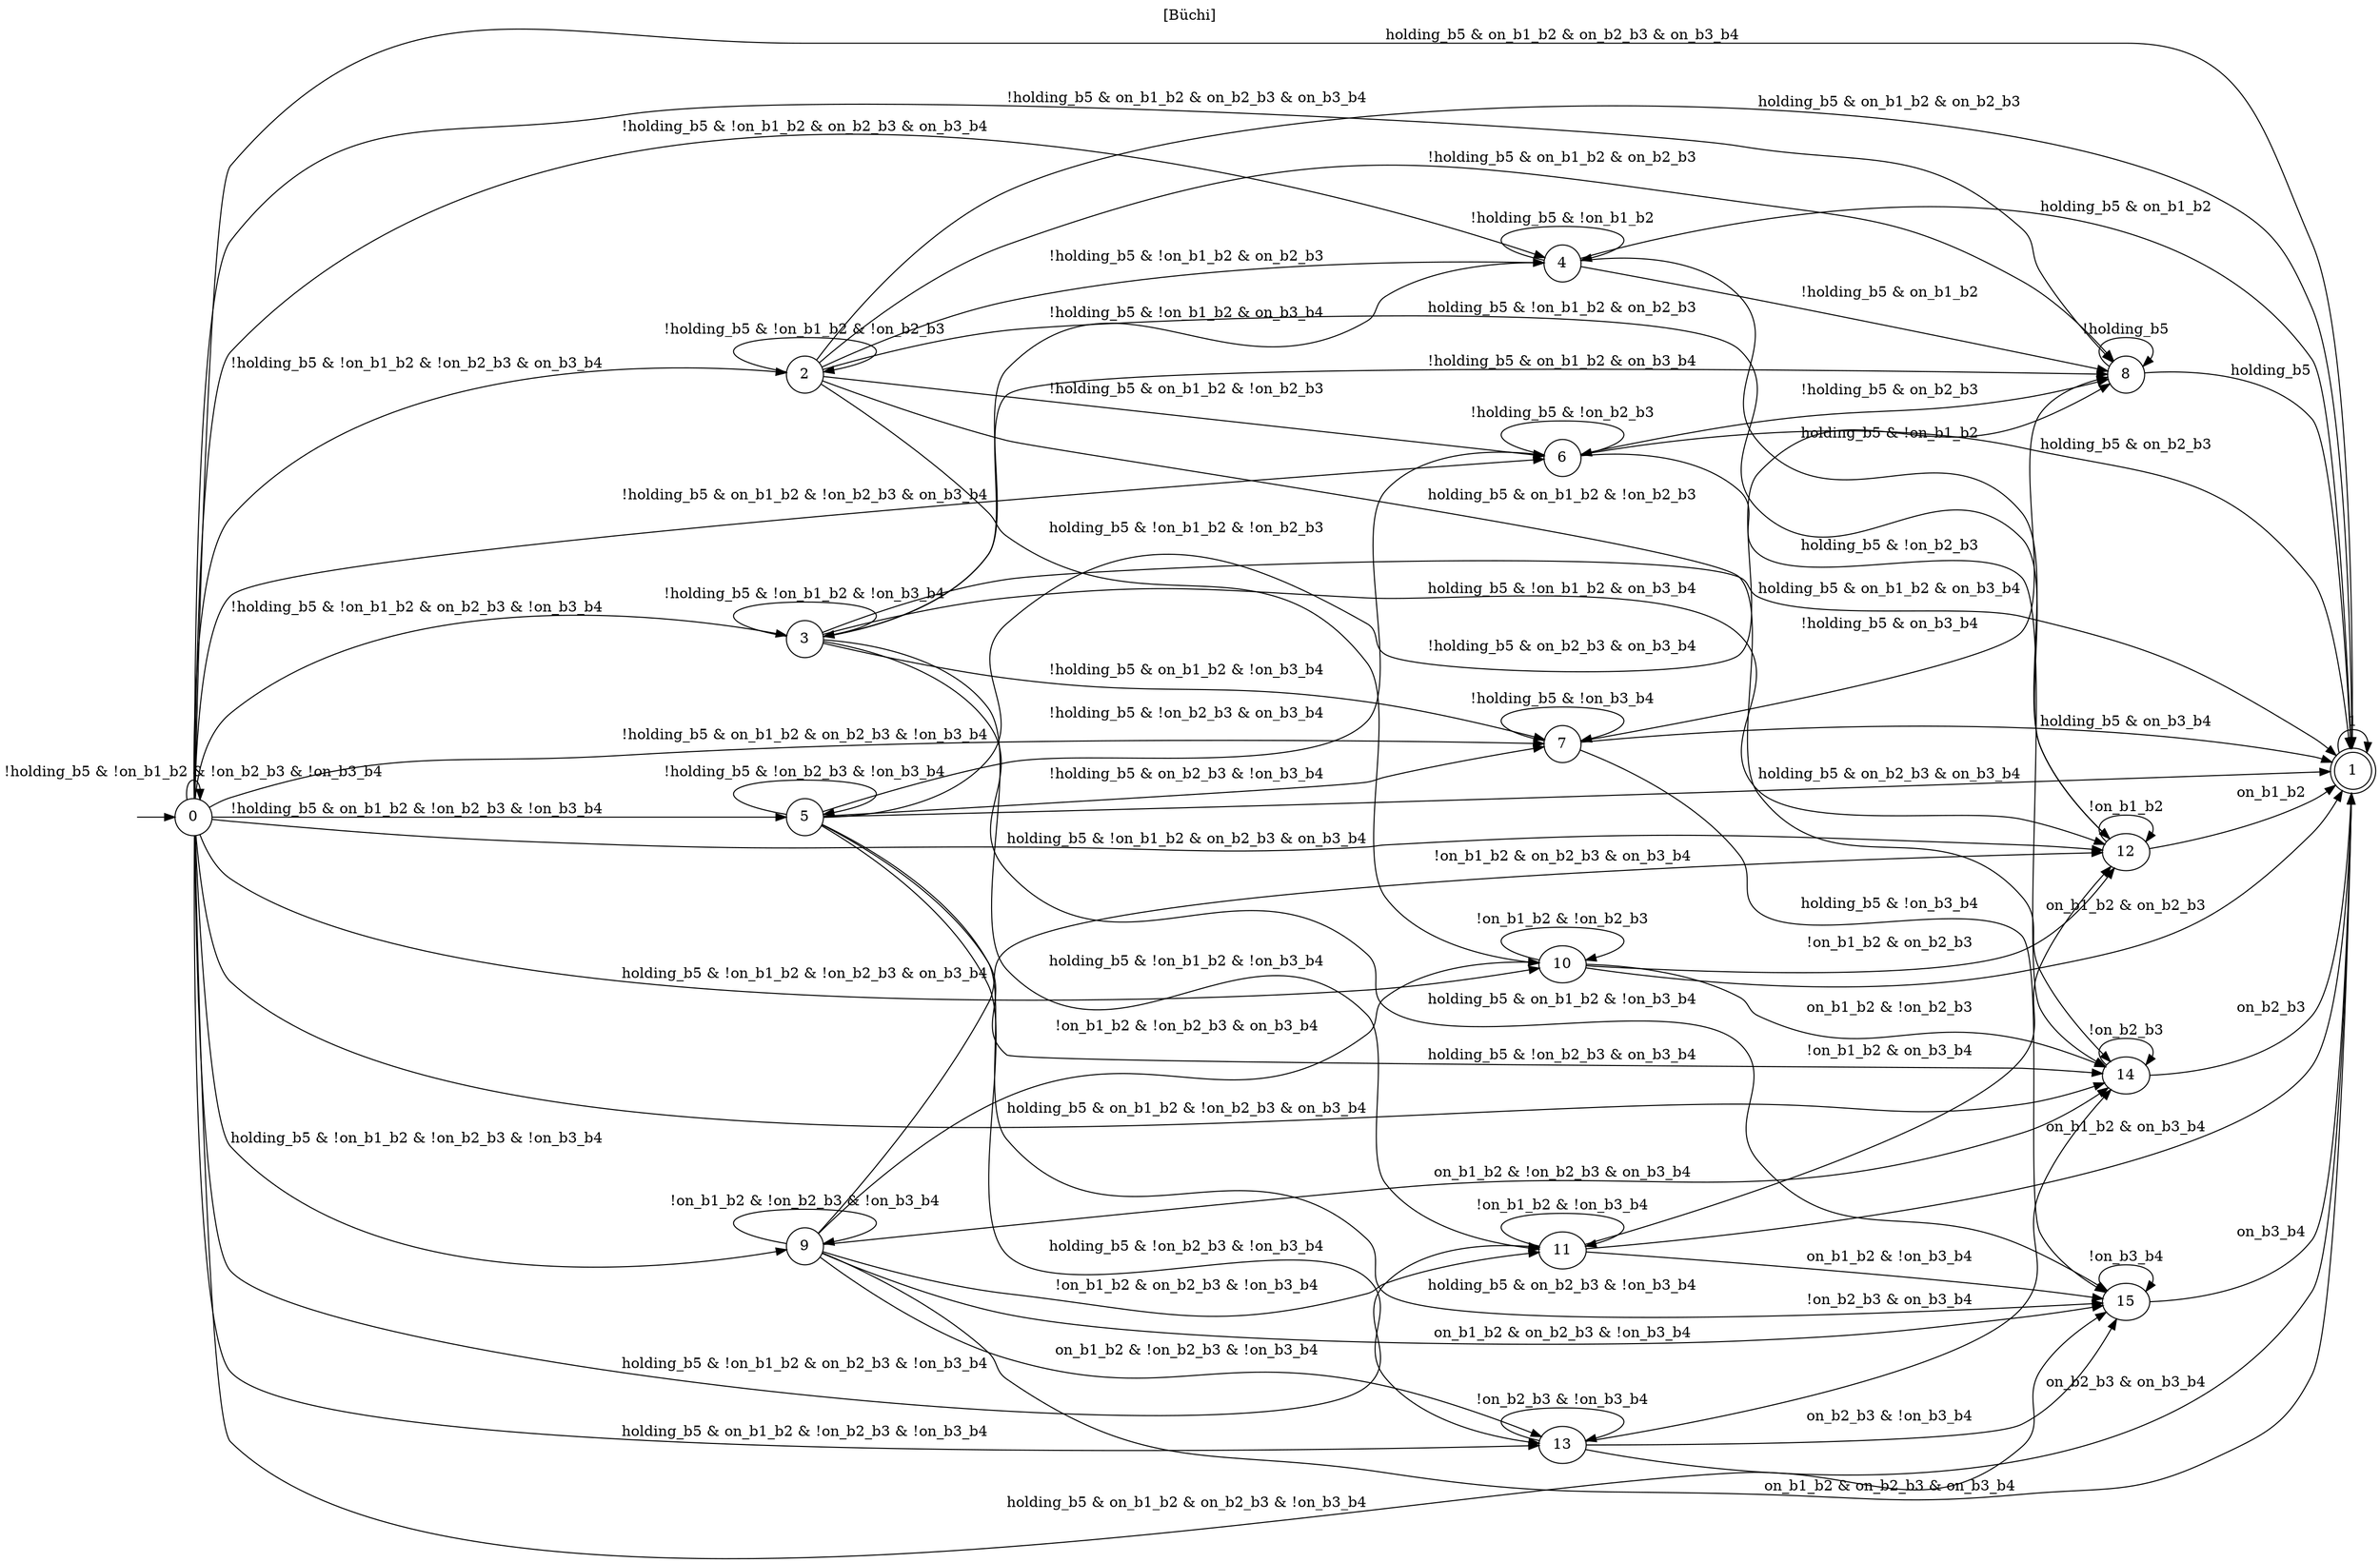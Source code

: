 digraph "" {
  rankdir=LR
  label="[Büchi]"
  labelloc="t"
  node [shape="ellipse",width="0.5",height="0.5"]
  I [label="", style=invis, width=0]
  I -> 0
  0 [label="0"]
  0 -> 0 [label="!holding_b5 & !on_b1_b2 & !on_b2_b3 & !on_b3_b4"]
  0 -> 1 [label="holding_b5 & on_b1_b2 & on_b2_b3 & on_b3_b4"]
  0 -> 2 [label="!holding_b5 & !on_b1_b2 & !on_b2_b3 & on_b3_b4"]
  0 -> 3 [label="!holding_b5 & !on_b1_b2 & on_b2_b3 & !on_b3_b4"]
  0 -> 4 [label="!holding_b5 & !on_b1_b2 & on_b2_b3 & on_b3_b4"]
  0 -> 5 [label="!holding_b5 & on_b1_b2 & !on_b2_b3 & !on_b3_b4"]
  0 -> 6 [label="!holding_b5 & on_b1_b2 & !on_b2_b3 & on_b3_b4"]
  0 -> 7 [label="!holding_b5 & on_b1_b2 & on_b2_b3 & !on_b3_b4"]
  0 -> 8 [label="!holding_b5 & on_b1_b2 & on_b2_b3 & on_b3_b4"]
  0 -> 9 [label="holding_b5 & !on_b1_b2 & !on_b2_b3 & !on_b3_b4"]
  0 -> 10 [label="holding_b5 & !on_b1_b2 & !on_b2_b3 & on_b3_b4"]
  0 -> 11 [label="holding_b5 & !on_b1_b2 & on_b2_b3 & !on_b3_b4"]
  0 -> 12 [label="holding_b5 & !on_b1_b2 & on_b2_b3 & on_b3_b4"]
  0 -> 13 [label="holding_b5 & on_b1_b2 & !on_b2_b3 & !on_b3_b4"]
  0 -> 14 [label="holding_b5 & on_b1_b2 & !on_b2_b3 & on_b3_b4"]
  0 -> 15 [label="holding_b5 & on_b1_b2 & on_b2_b3 & !on_b3_b4"]
  1 [label="1", peripheries=2]
  1 -> 1 [label="1"]
  2 [label="2"]
  2 -> 1 [label="holding_b5 & on_b1_b2 & on_b2_b3"]
  2 -> 2 [label="!holding_b5 & !on_b1_b2 & !on_b2_b3"]
  2 -> 4 [label="!holding_b5 & !on_b1_b2 & on_b2_b3"]
  2 -> 6 [label="!holding_b5 & on_b1_b2 & !on_b2_b3"]
  2 -> 8 [label="!holding_b5 & on_b1_b2 & on_b2_b3"]
  2 -> 10 [label="holding_b5 & !on_b1_b2 & !on_b2_b3"]
  2 -> 12 [label="holding_b5 & !on_b1_b2 & on_b2_b3"]
  2 -> 14 [label="holding_b5 & on_b1_b2 & !on_b2_b3"]
  3 [label="3"]
  3 -> 1 [label="holding_b5 & on_b1_b2 & on_b3_b4"]
  3 -> 3 [label="!holding_b5 & !on_b1_b2 & !on_b3_b4"]
  3 -> 4 [label="!holding_b5 & !on_b1_b2 & on_b3_b4"]
  3 -> 7 [label="!holding_b5 & on_b1_b2 & !on_b3_b4"]
  3 -> 8 [label="!holding_b5 & on_b1_b2 & on_b3_b4"]
  3 -> 11 [label="holding_b5 & !on_b1_b2 & !on_b3_b4"]
  3 -> 12 [label="holding_b5 & !on_b1_b2 & on_b3_b4"]
  3 -> 15 [label="holding_b5 & on_b1_b2 & !on_b3_b4"]
  4 [label="4"]
  4 -> 1 [label="holding_b5 & on_b1_b2"]
  4 -> 4 [label="!holding_b5 & !on_b1_b2"]
  4 -> 8 [label="!holding_b5 & on_b1_b2"]
  4 -> 12 [label="holding_b5 & !on_b1_b2"]
  5 [label="5"]
  5 -> 1 [label="holding_b5 & on_b2_b3 & on_b3_b4"]
  5 -> 5 [label="!holding_b5 & !on_b2_b3 & !on_b3_b4"]
  5 -> 6 [label="!holding_b5 & !on_b2_b3 & on_b3_b4"]
  5 -> 7 [label="!holding_b5 & on_b2_b3 & !on_b3_b4"]
  5 -> 8 [label="!holding_b5 & on_b2_b3 & on_b3_b4"]
  5 -> 13 [label="holding_b5 & !on_b2_b3 & !on_b3_b4"]
  5 -> 14 [label="holding_b5 & !on_b2_b3 & on_b3_b4"]
  5 -> 15 [label="holding_b5 & on_b2_b3 & !on_b3_b4"]
  6 [label="6"]
  6 -> 1 [label="holding_b5 & on_b2_b3"]
  6 -> 6 [label="!holding_b5 & !on_b2_b3"]
  6 -> 8 [label="!holding_b5 & on_b2_b3"]
  6 -> 14 [label="holding_b5 & !on_b2_b3"]
  7 [label="7"]
  7 -> 1 [label="holding_b5 & on_b3_b4"]
  7 -> 7 [label="!holding_b5 & !on_b3_b4"]
  7 -> 8 [label="!holding_b5 & on_b3_b4"]
  7 -> 15 [label="holding_b5 & !on_b3_b4"]
  8 [label="8"]
  8 -> 1 [label="holding_b5"]
  8 -> 8 [label="!holding_b5"]
  9 [label="9"]
  9 -> 1 [label="on_b1_b2 & on_b2_b3 & on_b3_b4"]
  9 -> 9 [label="!on_b1_b2 & !on_b2_b3 & !on_b3_b4"]
  9 -> 10 [label="!on_b1_b2 & !on_b2_b3 & on_b3_b4"]
  9 -> 11 [label="!on_b1_b2 & on_b2_b3 & !on_b3_b4"]
  9 -> 12 [label="!on_b1_b2 & on_b2_b3 & on_b3_b4"]
  9 -> 13 [label="on_b1_b2 & !on_b2_b3 & !on_b3_b4"]
  9 -> 14 [label="on_b1_b2 & !on_b2_b3 & on_b3_b4"]
  9 -> 15 [label="on_b1_b2 & on_b2_b3 & !on_b3_b4"]
  10 [label="10"]
  10 -> 1 [label="on_b1_b2 & on_b2_b3"]
  10 -> 10 [label="!on_b1_b2 & !on_b2_b3"]
  10 -> 12 [label="!on_b1_b2 & on_b2_b3"]
  10 -> 14 [label="on_b1_b2 & !on_b2_b3"]
  11 [label="11"]
  11 -> 1 [label="on_b1_b2 & on_b3_b4"]
  11 -> 11 [label="!on_b1_b2 & !on_b3_b4"]
  11 -> 12 [label="!on_b1_b2 & on_b3_b4"]
  11 -> 15 [label="on_b1_b2 & !on_b3_b4"]
  12 [label="12"]
  12 -> 1 [label="on_b1_b2"]
  12 -> 12 [label="!on_b1_b2"]
  13 [label="13"]
  13 -> 1 [label="on_b2_b3 & on_b3_b4"]
  13 -> 13 [label="!on_b2_b3 & !on_b3_b4"]
  13 -> 14 [label="!on_b2_b3 & on_b3_b4"]
  13 -> 15 [label="on_b2_b3 & !on_b3_b4"]
  14 [label="14"]
  14 -> 1 [label="on_b2_b3"]
  14 -> 14 [label="!on_b2_b3"]
  15 [label="15"]
  15 -> 1 [label="on_b3_b4"]
  15 -> 15 [label="!on_b3_b4"]
}
